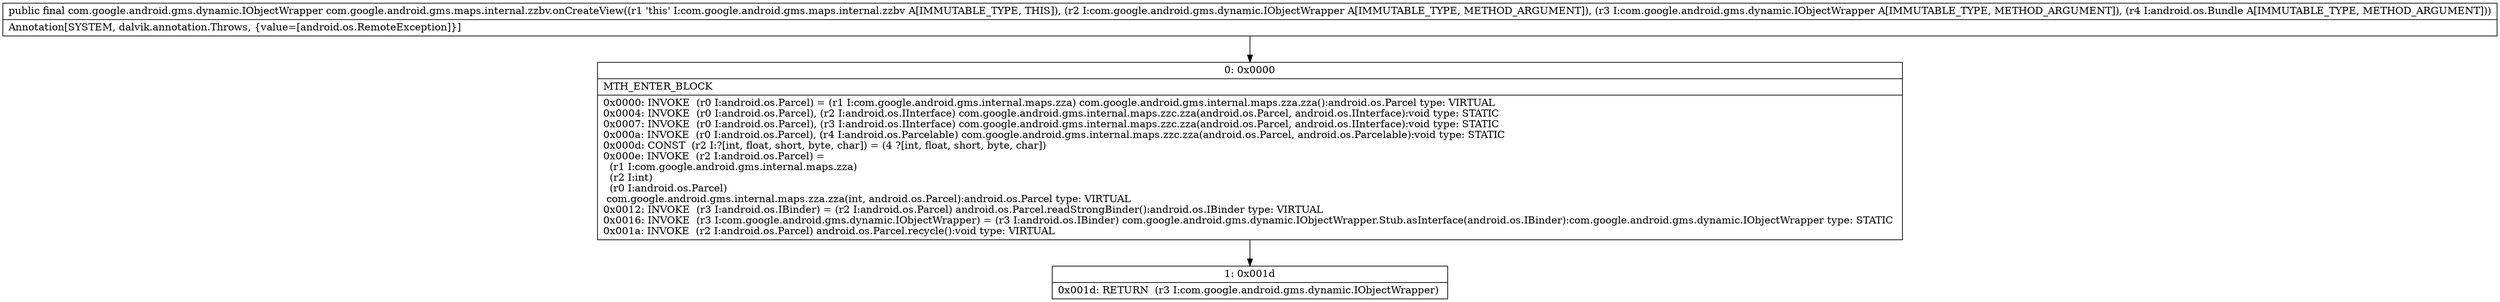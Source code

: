 digraph "CFG forcom.google.android.gms.maps.internal.zzbv.onCreateView(Lcom\/google\/android\/gms\/dynamic\/IObjectWrapper;Lcom\/google\/android\/gms\/dynamic\/IObjectWrapper;Landroid\/os\/Bundle;)Lcom\/google\/android\/gms\/dynamic\/IObjectWrapper;" {
Node_0 [shape=record,label="{0\:\ 0x0000|MTH_ENTER_BLOCK\l|0x0000: INVOKE  (r0 I:android.os.Parcel) = (r1 I:com.google.android.gms.internal.maps.zza) com.google.android.gms.internal.maps.zza.zza():android.os.Parcel type: VIRTUAL \l0x0004: INVOKE  (r0 I:android.os.Parcel), (r2 I:android.os.IInterface) com.google.android.gms.internal.maps.zzc.zza(android.os.Parcel, android.os.IInterface):void type: STATIC \l0x0007: INVOKE  (r0 I:android.os.Parcel), (r3 I:android.os.IInterface) com.google.android.gms.internal.maps.zzc.zza(android.os.Parcel, android.os.IInterface):void type: STATIC \l0x000a: INVOKE  (r0 I:android.os.Parcel), (r4 I:android.os.Parcelable) com.google.android.gms.internal.maps.zzc.zza(android.os.Parcel, android.os.Parcelable):void type: STATIC \l0x000d: CONST  (r2 I:?[int, float, short, byte, char]) = (4 ?[int, float, short, byte, char]) \l0x000e: INVOKE  (r2 I:android.os.Parcel) = \l  (r1 I:com.google.android.gms.internal.maps.zza)\l  (r2 I:int)\l  (r0 I:android.os.Parcel)\l com.google.android.gms.internal.maps.zza.zza(int, android.os.Parcel):android.os.Parcel type: VIRTUAL \l0x0012: INVOKE  (r3 I:android.os.IBinder) = (r2 I:android.os.Parcel) android.os.Parcel.readStrongBinder():android.os.IBinder type: VIRTUAL \l0x0016: INVOKE  (r3 I:com.google.android.gms.dynamic.IObjectWrapper) = (r3 I:android.os.IBinder) com.google.android.gms.dynamic.IObjectWrapper.Stub.asInterface(android.os.IBinder):com.google.android.gms.dynamic.IObjectWrapper type: STATIC \l0x001a: INVOKE  (r2 I:android.os.Parcel) android.os.Parcel.recycle():void type: VIRTUAL \l}"];
Node_1 [shape=record,label="{1\:\ 0x001d|0x001d: RETURN  (r3 I:com.google.android.gms.dynamic.IObjectWrapper) \l}"];
MethodNode[shape=record,label="{public final com.google.android.gms.dynamic.IObjectWrapper com.google.android.gms.maps.internal.zzbv.onCreateView((r1 'this' I:com.google.android.gms.maps.internal.zzbv A[IMMUTABLE_TYPE, THIS]), (r2 I:com.google.android.gms.dynamic.IObjectWrapper A[IMMUTABLE_TYPE, METHOD_ARGUMENT]), (r3 I:com.google.android.gms.dynamic.IObjectWrapper A[IMMUTABLE_TYPE, METHOD_ARGUMENT]), (r4 I:android.os.Bundle A[IMMUTABLE_TYPE, METHOD_ARGUMENT]))  | Annotation[SYSTEM, dalvik.annotation.Throws, \{value=[android.os.RemoteException]\}]\l}"];
MethodNode -> Node_0;
Node_0 -> Node_1;
}

